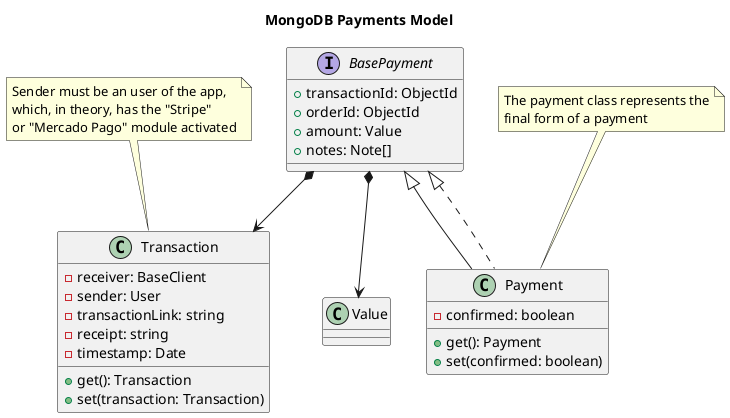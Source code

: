 @startuml

title MongoDB Payments Model

interface BasePayment {
    + transactionId: ObjectId
    + orderId: ObjectId
    + amount: Value
    + notes: Note[]
}

class Transaction {
    - receiver: BaseClient
    - sender: User
    - transactionLink: string
    - receipt: string
    - timestamp: Date
    + get(): Transaction
    + set(transaction: Transaction)
}

class Payment extends BasePayment {
    - confirmed: boolean
    + get(): Payment
    + set(confirmed: boolean)
}

' Inherit (interfaces)
BasePayment <|.. Payment

' Composition
BasePayment *--> Transaction
BasePayment *--> Value

' Notes
note top of Transaction
Sender must be an user of the app,
which, in theory, has the "Stripe"
or "Mercado Pago" module activated
endnote

note top of Payment
The payment class represents the
final form of a payment
endnote

@enduml